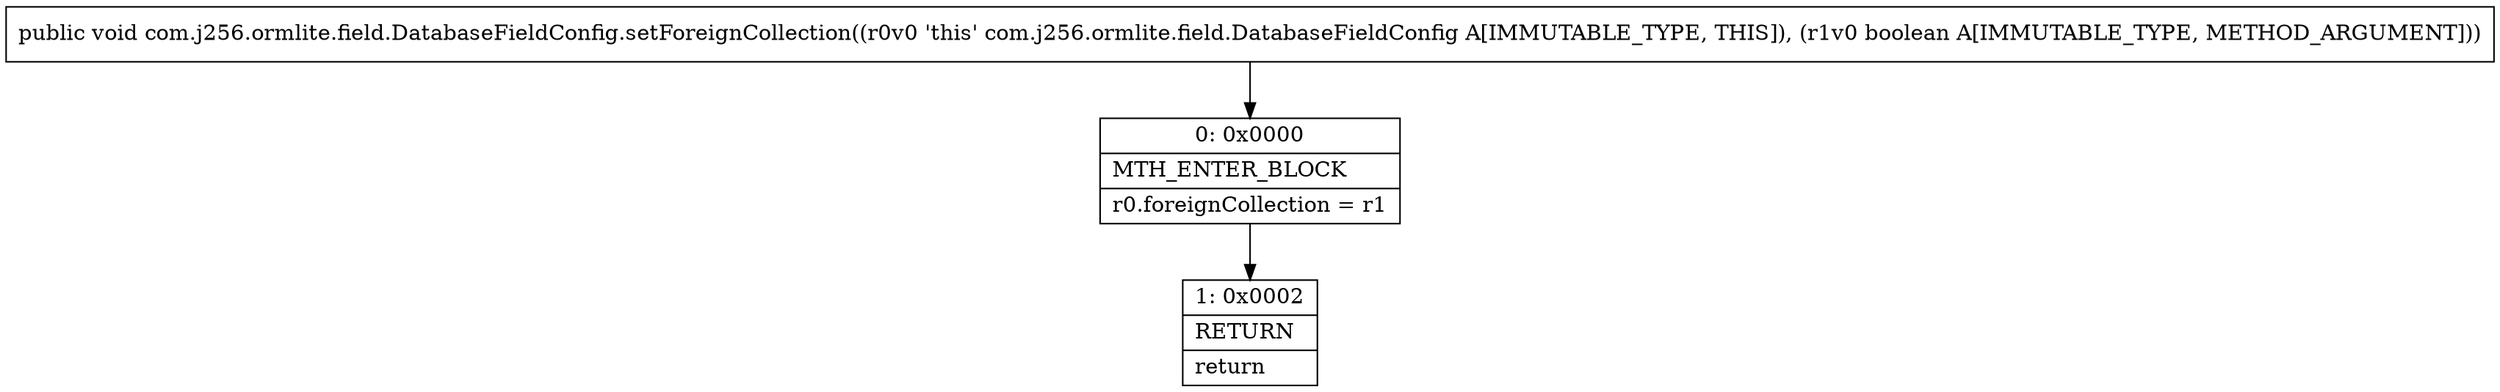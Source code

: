 digraph "CFG forcom.j256.ormlite.field.DatabaseFieldConfig.setForeignCollection(Z)V" {
Node_0 [shape=record,label="{0\:\ 0x0000|MTH_ENTER_BLOCK\l|r0.foreignCollection = r1\l}"];
Node_1 [shape=record,label="{1\:\ 0x0002|RETURN\l|return\l}"];
MethodNode[shape=record,label="{public void com.j256.ormlite.field.DatabaseFieldConfig.setForeignCollection((r0v0 'this' com.j256.ormlite.field.DatabaseFieldConfig A[IMMUTABLE_TYPE, THIS]), (r1v0 boolean A[IMMUTABLE_TYPE, METHOD_ARGUMENT])) }"];
MethodNode -> Node_0;
Node_0 -> Node_1;
}


